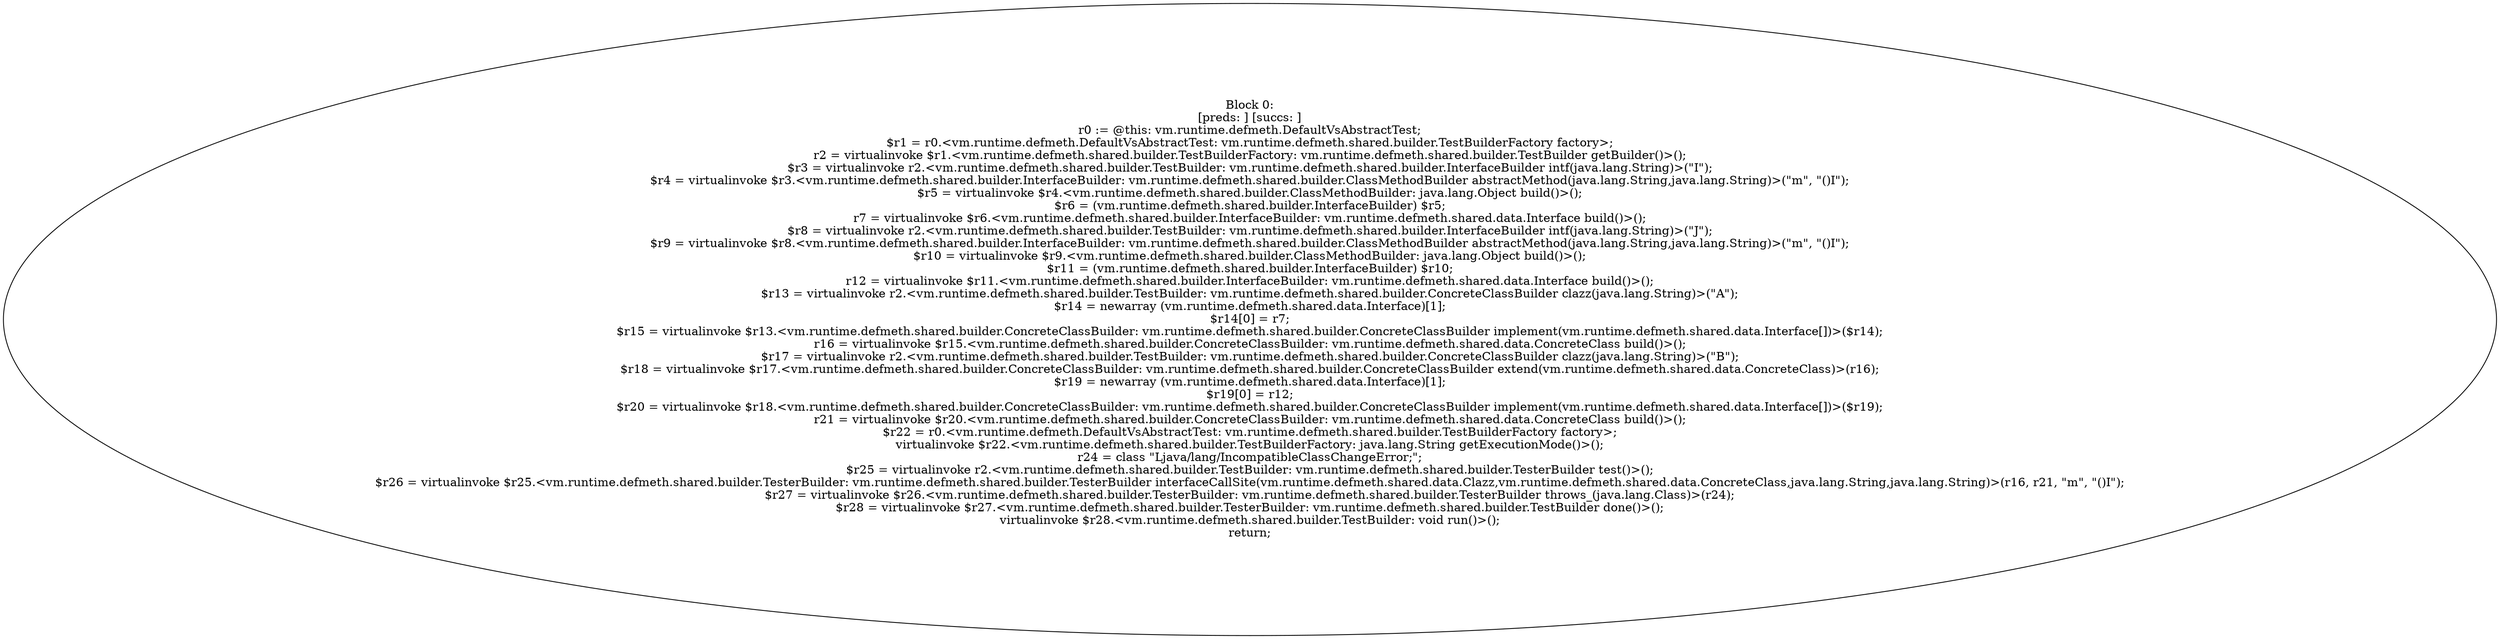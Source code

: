 digraph "unitGraph" {
    "Block 0:
[preds: ] [succs: ]
r0 := @this: vm.runtime.defmeth.DefaultVsAbstractTest;
$r1 = r0.<vm.runtime.defmeth.DefaultVsAbstractTest: vm.runtime.defmeth.shared.builder.TestBuilderFactory factory>;
r2 = virtualinvoke $r1.<vm.runtime.defmeth.shared.builder.TestBuilderFactory: vm.runtime.defmeth.shared.builder.TestBuilder getBuilder()>();
$r3 = virtualinvoke r2.<vm.runtime.defmeth.shared.builder.TestBuilder: vm.runtime.defmeth.shared.builder.InterfaceBuilder intf(java.lang.String)>(\"I\");
$r4 = virtualinvoke $r3.<vm.runtime.defmeth.shared.builder.InterfaceBuilder: vm.runtime.defmeth.shared.builder.ClassMethodBuilder abstractMethod(java.lang.String,java.lang.String)>(\"m\", \"()I\");
$r5 = virtualinvoke $r4.<vm.runtime.defmeth.shared.builder.ClassMethodBuilder: java.lang.Object build()>();
$r6 = (vm.runtime.defmeth.shared.builder.InterfaceBuilder) $r5;
r7 = virtualinvoke $r6.<vm.runtime.defmeth.shared.builder.InterfaceBuilder: vm.runtime.defmeth.shared.data.Interface build()>();
$r8 = virtualinvoke r2.<vm.runtime.defmeth.shared.builder.TestBuilder: vm.runtime.defmeth.shared.builder.InterfaceBuilder intf(java.lang.String)>(\"J\");
$r9 = virtualinvoke $r8.<vm.runtime.defmeth.shared.builder.InterfaceBuilder: vm.runtime.defmeth.shared.builder.ClassMethodBuilder abstractMethod(java.lang.String,java.lang.String)>(\"m\", \"()I\");
$r10 = virtualinvoke $r9.<vm.runtime.defmeth.shared.builder.ClassMethodBuilder: java.lang.Object build()>();
$r11 = (vm.runtime.defmeth.shared.builder.InterfaceBuilder) $r10;
r12 = virtualinvoke $r11.<vm.runtime.defmeth.shared.builder.InterfaceBuilder: vm.runtime.defmeth.shared.data.Interface build()>();
$r13 = virtualinvoke r2.<vm.runtime.defmeth.shared.builder.TestBuilder: vm.runtime.defmeth.shared.builder.ConcreteClassBuilder clazz(java.lang.String)>(\"A\");
$r14 = newarray (vm.runtime.defmeth.shared.data.Interface)[1];
$r14[0] = r7;
$r15 = virtualinvoke $r13.<vm.runtime.defmeth.shared.builder.ConcreteClassBuilder: vm.runtime.defmeth.shared.builder.ConcreteClassBuilder implement(vm.runtime.defmeth.shared.data.Interface[])>($r14);
r16 = virtualinvoke $r15.<vm.runtime.defmeth.shared.builder.ConcreteClassBuilder: vm.runtime.defmeth.shared.data.ConcreteClass build()>();
$r17 = virtualinvoke r2.<vm.runtime.defmeth.shared.builder.TestBuilder: vm.runtime.defmeth.shared.builder.ConcreteClassBuilder clazz(java.lang.String)>(\"B\");
$r18 = virtualinvoke $r17.<vm.runtime.defmeth.shared.builder.ConcreteClassBuilder: vm.runtime.defmeth.shared.builder.ConcreteClassBuilder extend(vm.runtime.defmeth.shared.data.ConcreteClass)>(r16);
$r19 = newarray (vm.runtime.defmeth.shared.data.Interface)[1];
$r19[0] = r12;
$r20 = virtualinvoke $r18.<vm.runtime.defmeth.shared.builder.ConcreteClassBuilder: vm.runtime.defmeth.shared.builder.ConcreteClassBuilder implement(vm.runtime.defmeth.shared.data.Interface[])>($r19);
r21 = virtualinvoke $r20.<vm.runtime.defmeth.shared.builder.ConcreteClassBuilder: vm.runtime.defmeth.shared.data.ConcreteClass build()>();
$r22 = r0.<vm.runtime.defmeth.DefaultVsAbstractTest: vm.runtime.defmeth.shared.builder.TestBuilderFactory factory>;
virtualinvoke $r22.<vm.runtime.defmeth.shared.builder.TestBuilderFactory: java.lang.String getExecutionMode()>();
r24 = class \"Ljava/lang/IncompatibleClassChangeError;\";
$r25 = virtualinvoke r2.<vm.runtime.defmeth.shared.builder.TestBuilder: vm.runtime.defmeth.shared.builder.TesterBuilder test()>();
$r26 = virtualinvoke $r25.<vm.runtime.defmeth.shared.builder.TesterBuilder: vm.runtime.defmeth.shared.builder.TesterBuilder interfaceCallSite(vm.runtime.defmeth.shared.data.Clazz,vm.runtime.defmeth.shared.data.ConcreteClass,java.lang.String,java.lang.String)>(r16, r21, \"m\", \"()I\");
$r27 = virtualinvoke $r26.<vm.runtime.defmeth.shared.builder.TesterBuilder: vm.runtime.defmeth.shared.builder.TesterBuilder throws_(java.lang.Class)>(r24);
$r28 = virtualinvoke $r27.<vm.runtime.defmeth.shared.builder.TesterBuilder: vm.runtime.defmeth.shared.builder.TestBuilder done()>();
virtualinvoke $r28.<vm.runtime.defmeth.shared.builder.TestBuilder: void run()>();
return;
"
}
